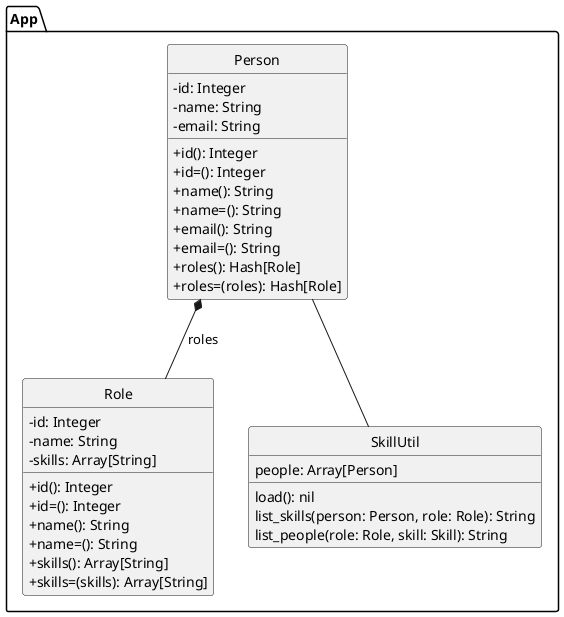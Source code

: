 @startuml
skinparam classAttributeIconSize 0
skinparam monochrome true
hide circle

package App{

    Person *-- Role: roles
    Person -- SkillUtil

    class SkillUtil {
      people: Array[Person]
      load(): nil
      list_skills(person: Person, role: Role): String
      list_people(role: Role, skill: Skill): String
    }

    class Person{
      -id: Integer
      -name: String
      -email: String
      +id(): Integer
      +id=(): Integer
      +name(): String
      +name=(): String
      +email(): String
      +email=(): String
      +roles(): Hash[Role]
      +roles=(roles): Hash[Role]
    }

    class Role{
      -id: Integer
      -name: String
      -skills: Array[String]
      +id(): Integer
      +id=(): Integer
      +name(): String
      +name=(): String
      +skills(): Array[String]
      +skills=(skills): Array[String]
    }
}
@enduml
